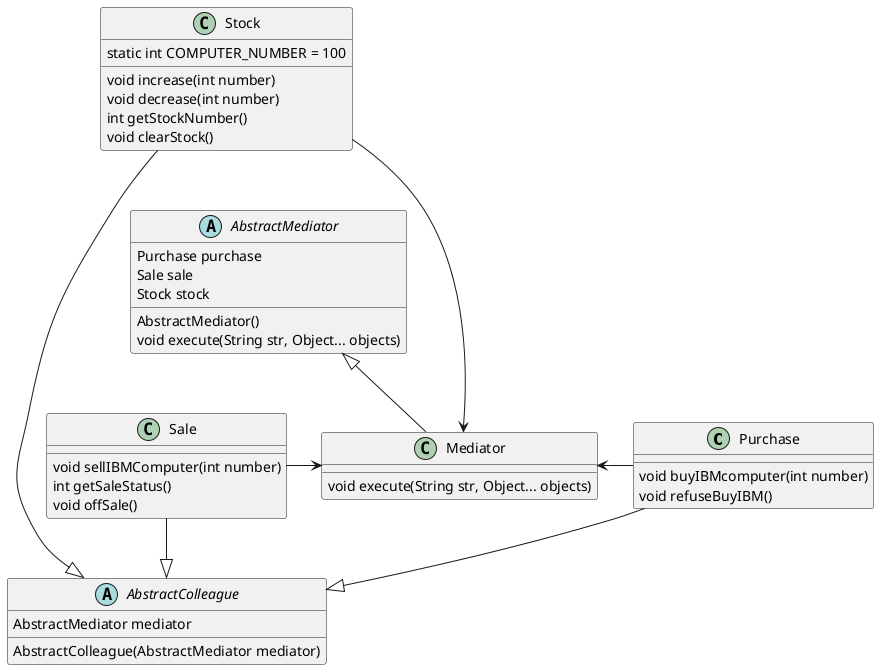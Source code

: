 @startuml
class Purchase {
    void buyIBMcomputer(int number)
    void refuseBuyIBM()
}

class Sale{
    void sellIBMComputer(int number)
    int getSaleStatus()
    void offSale()
}

class Stock{
    static int COMPUTER_NUMBER = 100
    void increase(int number)
    void decrease(int number)
    int getStockNumber()
    void clearStock()
}

abstract class AbstractMediator{
    Purchase purchase
    Sale sale
    Stock stock
    AbstractMediator()
    void execute(String str, Object... objects)
}

class Mediator{
    void execute(String str, Object... objects)
}

abstract class AbstractColleague{
    AbstractMediator mediator
    AbstractColleague(AbstractMediator mediator)
}

Mediator --up|> AbstractMediator
Mediator <-right-- Purchase
Mediator <-left-- Sale
Mediator <-up-- Stock

Stock --down|> AbstractColleague
Purchase --|> AbstractColleague
Sale --|> AbstractColleague

'Purchase ..right "购管理者"
'Purchase <--left-> Sale
'Purchase <---down-> Stock
'Sale <---down-> Stock
'Sale ..left "销售管理"
'Stock ..left "存货管理"

'abstract class AbstractList
'abstract AbstractCollection
'interface List
'interface Collection
'
'List <|-- AbstractList
'Collection <|-- AbstractCollection
'
'Collection <|- List
'AbstractCollection <|- AbstractList
'AbstractList <|-- ArrayList
'
'class ArrayList {
'Object[] elementData
'size()
'}

'enum TimeUnit {
'DAYS
'HOURS
'MINUTES
'}

@enduml